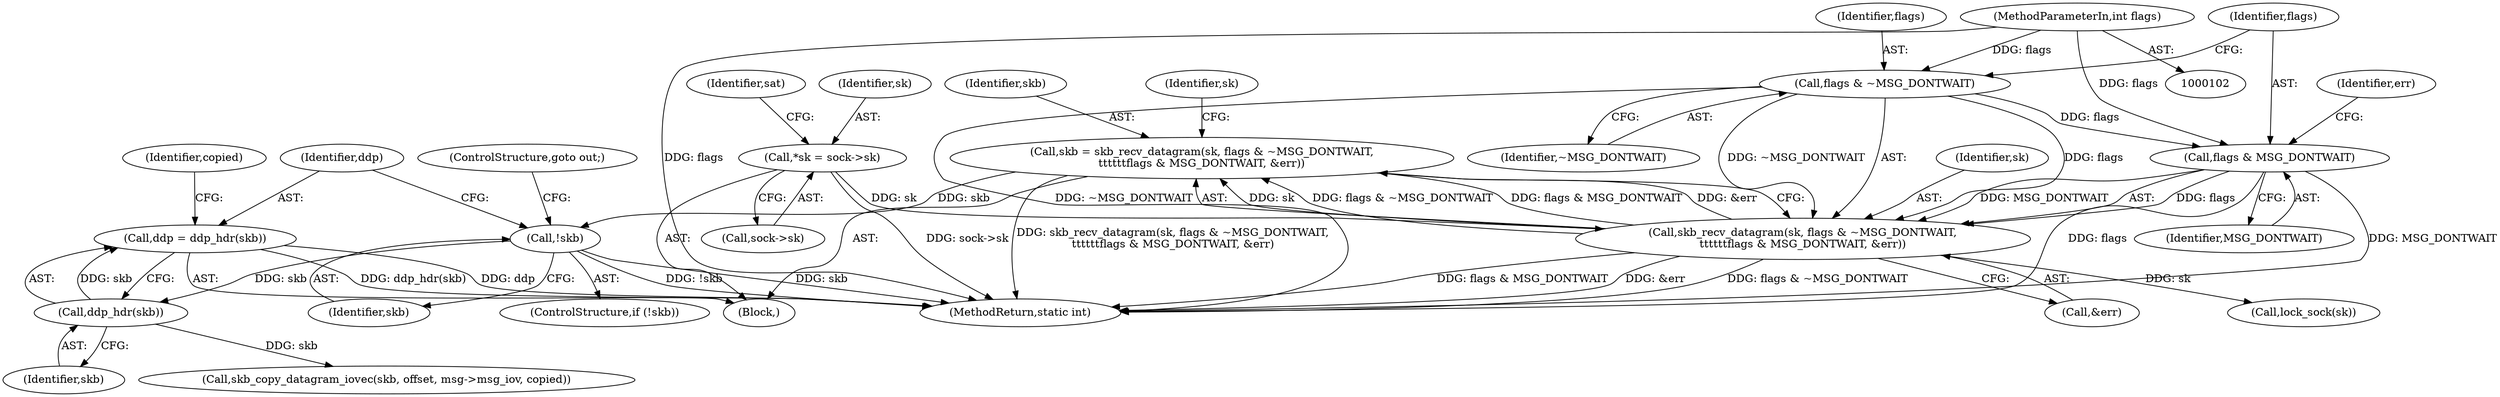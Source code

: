 digraph "0_linux_f3d3342602f8bcbf37d7c46641cb9bca7618eb1c_3@pointer" {
"1000155" [label="(Call,ddp = ddp_hdr(skb))"];
"1000157" [label="(Call,ddp_hdr(skb))"];
"1000152" [label="(Call,!skb)"];
"1000137" [label="(Call,skb = skb_recv_datagram(sk, flags & ~MSG_DONTWAIT,\n\t\t\t\t\t\tflags & MSG_DONTWAIT, &err))"];
"1000139" [label="(Call,skb_recv_datagram(sk, flags & ~MSG_DONTWAIT,\n\t\t\t\t\t\tflags & MSG_DONTWAIT, &err))"];
"1000110" [label="(Call,*sk = sock->sk)"];
"1000141" [label="(Call,flags & ~MSG_DONTWAIT)"];
"1000107" [label="(MethodParameterIn,int flags)"];
"1000144" [label="(Call,flags & MSG_DONTWAIT)"];
"1000142" [label="(Identifier,flags)"];
"1000255" [label="(MethodReturn,static int)"];
"1000149" [label="(Call,lock_sock(sk))"];
"1000139" [label="(Call,skb_recv_datagram(sk, flags & ~MSG_DONTWAIT,\n\t\t\t\t\t\tflags & MSG_DONTWAIT, &err))"];
"1000111" [label="(Identifier,sk)"];
"1000158" [label="(Identifier,skb)"];
"1000160" [label="(Identifier,copied)"];
"1000156" [label="(Identifier,ddp)"];
"1000148" [label="(Identifier,err)"];
"1000157" [label="(Call,ddp_hdr(skb))"];
"1000143" [label="(Identifier,~MSG_DONTWAIT)"];
"1000108" [label="(Block,)"];
"1000155" [label="(Call,ddp = ddp_hdr(skb))"];
"1000144" [label="(Call,flags & MSG_DONTWAIT)"];
"1000147" [label="(Call,&err)"];
"1000117" [label="(Identifier,sat)"];
"1000141" [label="(Call,flags & ~MSG_DONTWAIT)"];
"1000110" [label="(Call,*sk = sock->sk)"];
"1000150" [label="(Identifier,sk)"];
"1000107" [label="(MethodParameterIn,int flags)"];
"1000152" [label="(Call,!skb)"];
"1000138" [label="(Identifier,skb)"];
"1000154" [label="(ControlStructure,goto out;)"];
"1000112" [label="(Call,sock->sk)"];
"1000197" [label="(Call,skb_copy_datagram_iovec(skb, offset, msg->msg_iov, copied))"];
"1000137" [label="(Call,skb = skb_recv_datagram(sk, flags & ~MSG_DONTWAIT,\n\t\t\t\t\t\tflags & MSG_DONTWAIT, &err))"];
"1000146" [label="(Identifier,MSG_DONTWAIT)"];
"1000140" [label="(Identifier,sk)"];
"1000153" [label="(Identifier,skb)"];
"1000145" [label="(Identifier,flags)"];
"1000151" [label="(ControlStructure,if (!skb))"];
"1000155" -> "1000108"  [label="AST: "];
"1000155" -> "1000157"  [label="CFG: "];
"1000156" -> "1000155"  [label="AST: "];
"1000157" -> "1000155"  [label="AST: "];
"1000160" -> "1000155"  [label="CFG: "];
"1000155" -> "1000255"  [label="DDG: ddp_hdr(skb)"];
"1000155" -> "1000255"  [label="DDG: ddp"];
"1000157" -> "1000155"  [label="DDG: skb"];
"1000157" -> "1000158"  [label="CFG: "];
"1000158" -> "1000157"  [label="AST: "];
"1000152" -> "1000157"  [label="DDG: skb"];
"1000157" -> "1000197"  [label="DDG: skb"];
"1000152" -> "1000151"  [label="AST: "];
"1000152" -> "1000153"  [label="CFG: "];
"1000153" -> "1000152"  [label="AST: "];
"1000154" -> "1000152"  [label="CFG: "];
"1000156" -> "1000152"  [label="CFG: "];
"1000152" -> "1000255"  [label="DDG: skb"];
"1000152" -> "1000255"  [label="DDG: !skb"];
"1000137" -> "1000152"  [label="DDG: skb"];
"1000137" -> "1000108"  [label="AST: "];
"1000137" -> "1000139"  [label="CFG: "];
"1000138" -> "1000137"  [label="AST: "];
"1000139" -> "1000137"  [label="AST: "];
"1000150" -> "1000137"  [label="CFG: "];
"1000137" -> "1000255"  [label="DDG: skb_recv_datagram(sk, flags & ~MSG_DONTWAIT,\n\t\t\t\t\t\tflags & MSG_DONTWAIT, &err)"];
"1000139" -> "1000137"  [label="DDG: sk"];
"1000139" -> "1000137"  [label="DDG: flags & ~MSG_DONTWAIT"];
"1000139" -> "1000137"  [label="DDG: flags & MSG_DONTWAIT"];
"1000139" -> "1000137"  [label="DDG: &err"];
"1000139" -> "1000147"  [label="CFG: "];
"1000140" -> "1000139"  [label="AST: "];
"1000141" -> "1000139"  [label="AST: "];
"1000144" -> "1000139"  [label="AST: "];
"1000147" -> "1000139"  [label="AST: "];
"1000139" -> "1000255"  [label="DDG: flags & ~MSG_DONTWAIT"];
"1000139" -> "1000255"  [label="DDG: flags & MSG_DONTWAIT"];
"1000139" -> "1000255"  [label="DDG: &err"];
"1000110" -> "1000139"  [label="DDG: sk"];
"1000141" -> "1000139"  [label="DDG: flags"];
"1000141" -> "1000139"  [label="DDG: ~MSG_DONTWAIT"];
"1000144" -> "1000139"  [label="DDG: flags"];
"1000144" -> "1000139"  [label="DDG: MSG_DONTWAIT"];
"1000139" -> "1000149"  [label="DDG: sk"];
"1000110" -> "1000108"  [label="AST: "];
"1000110" -> "1000112"  [label="CFG: "];
"1000111" -> "1000110"  [label="AST: "];
"1000112" -> "1000110"  [label="AST: "];
"1000117" -> "1000110"  [label="CFG: "];
"1000110" -> "1000255"  [label="DDG: sock->sk"];
"1000141" -> "1000143"  [label="CFG: "];
"1000142" -> "1000141"  [label="AST: "];
"1000143" -> "1000141"  [label="AST: "];
"1000145" -> "1000141"  [label="CFG: "];
"1000141" -> "1000255"  [label="DDG: ~MSG_DONTWAIT"];
"1000107" -> "1000141"  [label="DDG: flags"];
"1000141" -> "1000144"  [label="DDG: flags"];
"1000107" -> "1000102"  [label="AST: "];
"1000107" -> "1000255"  [label="DDG: flags"];
"1000107" -> "1000144"  [label="DDG: flags"];
"1000144" -> "1000146"  [label="CFG: "];
"1000145" -> "1000144"  [label="AST: "];
"1000146" -> "1000144"  [label="AST: "];
"1000148" -> "1000144"  [label="CFG: "];
"1000144" -> "1000255"  [label="DDG: flags"];
"1000144" -> "1000255"  [label="DDG: MSG_DONTWAIT"];
}
